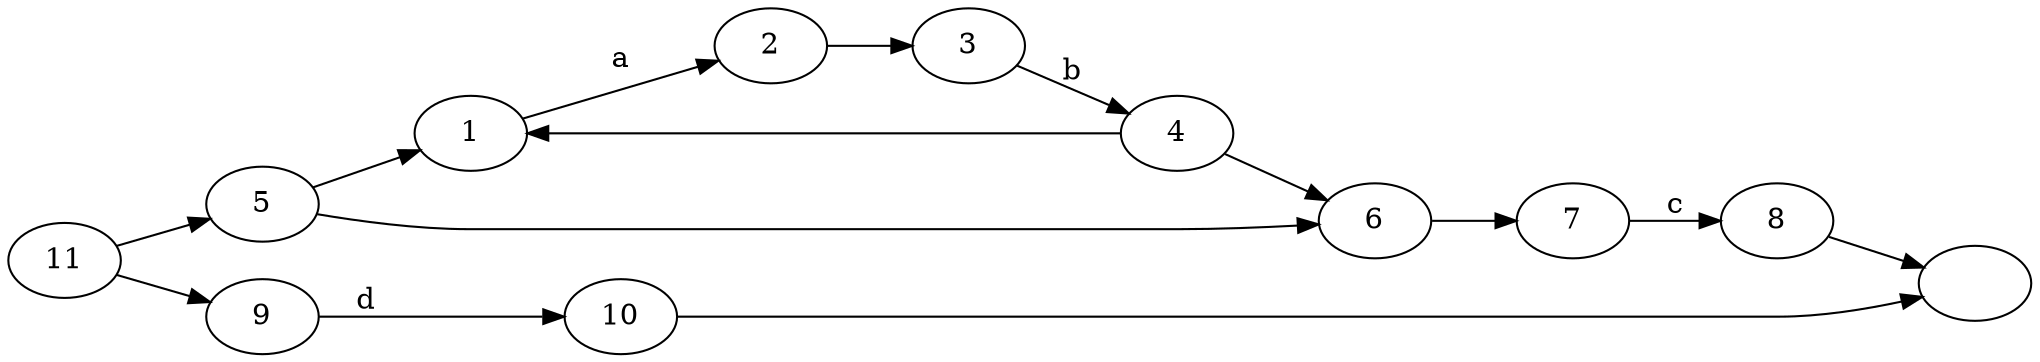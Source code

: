digraph StateMachine {
  rankdir="LR";
  "1" -> "2" [label="a"]
  "2" -> "3" [label=" "]
  "3" -> "4" [label="b"]
  "4" -> "1" [label=" "]
  "4" -> "6" [label=" "]
  "5" -> "1" [label=" "]
  "5" -> "6" [label=" "]
  "6" -> "7" [label=" "]
  "7" -> "8" [label="c"]
  "8" -> "12" [label=" "]
  "9" -> "10" [label="d"]
  "10" -> "12" [label=" "]
  "11" -> "5" [label=" "]
  "11" -> "9" [label=" "]
  "12"  [label=" "]
}
